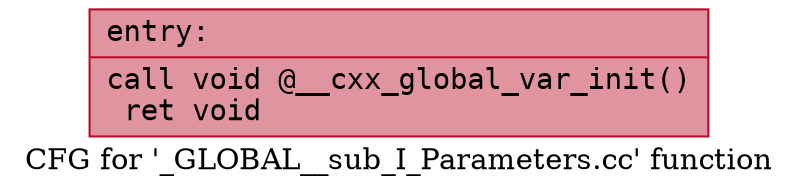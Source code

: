 digraph "CFG for '_GLOBAL__sub_I_Parameters.cc' function" {
	label="CFG for '_GLOBAL__sub_I_Parameters.cc' function";

	Node0x562c4e6627a0 [shape=record,color="#b70d28ff", style=filled, fillcolor="#b70d2870" fontname="Courier",label="{entry:\l|  call void @__cxx_global_var_init()\l  ret void\l}"];
}
